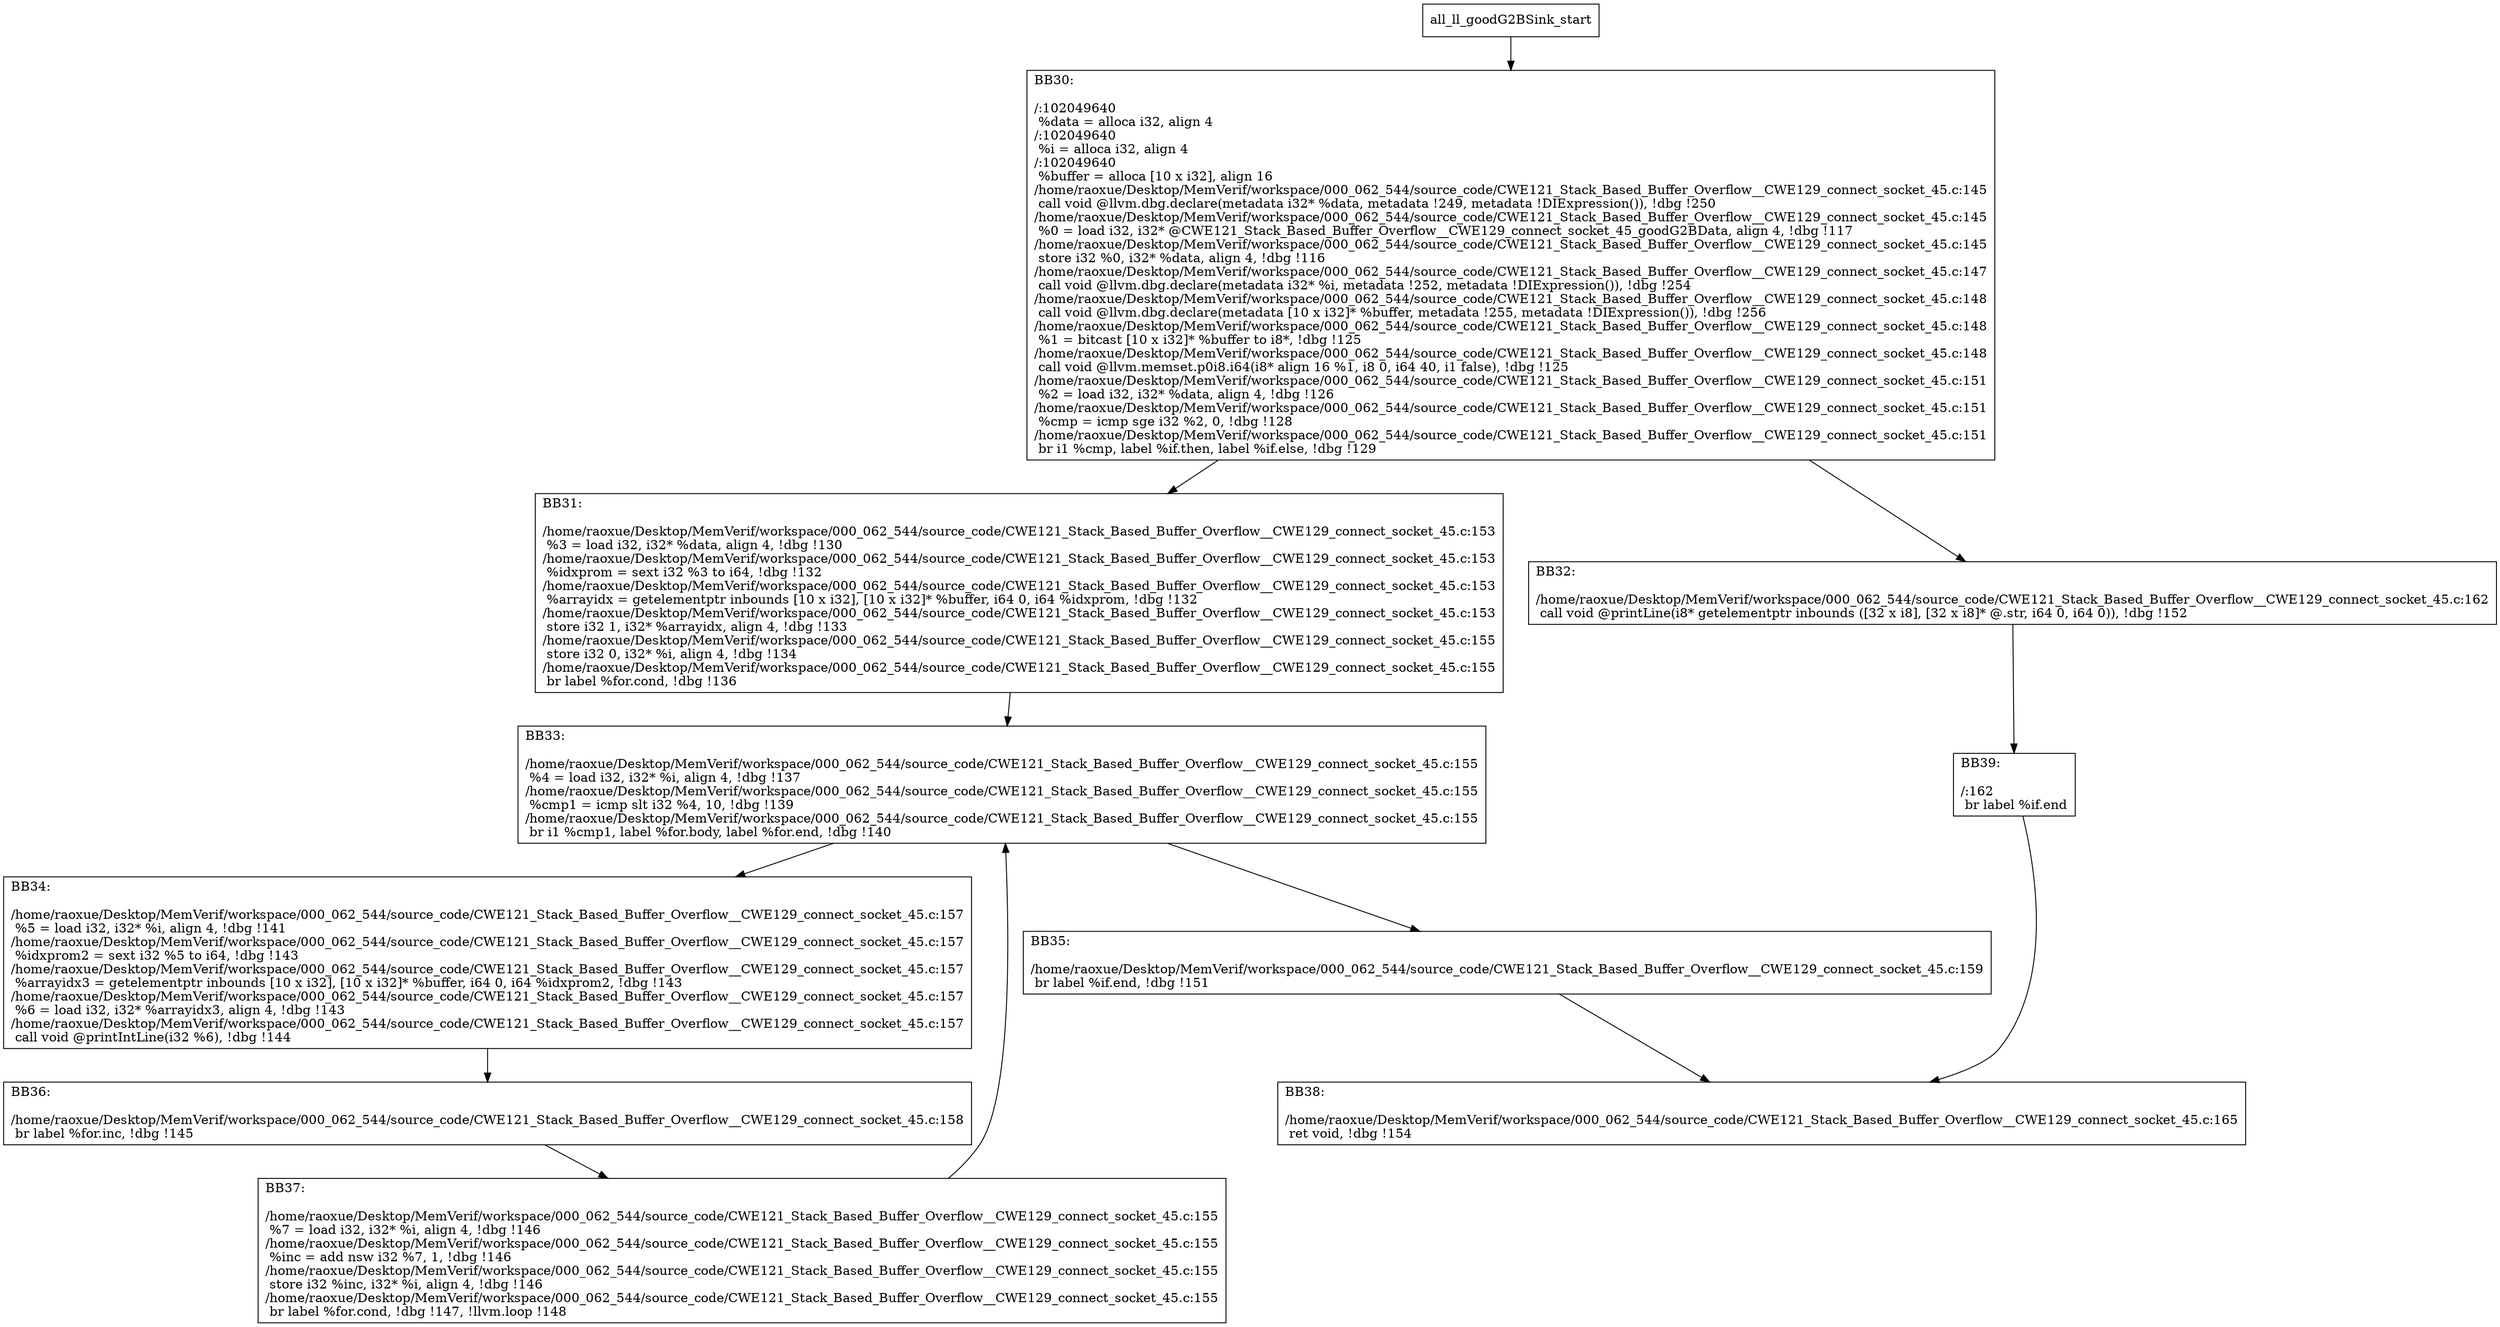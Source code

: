 digraph "CFG for'all_ll_goodG2BSink' function" {
	BBall_ll_goodG2BSink_start[shape=record,label="{all_ll_goodG2BSink_start}"];
	BBall_ll_goodG2BSink_start-> all_ll_goodG2BSinkBB30;
	all_ll_goodG2BSinkBB30 [shape=record, label="{BB30:\l\l/:102049640\l
  %data = alloca i32, align 4\l
/:102049640\l
  %i = alloca i32, align 4\l
/:102049640\l
  %buffer = alloca [10 x i32], align 16\l
/home/raoxue/Desktop/MemVerif/workspace/000_062_544/source_code/CWE121_Stack_Based_Buffer_Overflow__CWE129_connect_socket_45.c:145\l
  call void @llvm.dbg.declare(metadata i32* %data, metadata !249, metadata !DIExpression()), !dbg !250\l
/home/raoxue/Desktop/MemVerif/workspace/000_062_544/source_code/CWE121_Stack_Based_Buffer_Overflow__CWE129_connect_socket_45.c:145\l
  %0 = load i32, i32* @CWE121_Stack_Based_Buffer_Overflow__CWE129_connect_socket_45_goodG2BData, align 4, !dbg !117\l
/home/raoxue/Desktop/MemVerif/workspace/000_062_544/source_code/CWE121_Stack_Based_Buffer_Overflow__CWE129_connect_socket_45.c:145\l
  store i32 %0, i32* %data, align 4, !dbg !116\l
/home/raoxue/Desktop/MemVerif/workspace/000_062_544/source_code/CWE121_Stack_Based_Buffer_Overflow__CWE129_connect_socket_45.c:147\l
  call void @llvm.dbg.declare(metadata i32* %i, metadata !252, metadata !DIExpression()), !dbg !254\l
/home/raoxue/Desktop/MemVerif/workspace/000_062_544/source_code/CWE121_Stack_Based_Buffer_Overflow__CWE129_connect_socket_45.c:148\l
  call void @llvm.dbg.declare(metadata [10 x i32]* %buffer, metadata !255, metadata !DIExpression()), !dbg !256\l
/home/raoxue/Desktop/MemVerif/workspace/000_062_544/source_code/CWE121_Stack_Based_Buffer_Overflow__CWE129_connect_socket_45.c:148\l
  %1 = bitcast [10 x i32]* %buffer to i8*, !dbg !125\l
/home/raoxue/Desktop/MemVerif/workspace/000_062_544/source_code/CWE121_Stack_Based_Buffer_Overflow__CWE129_connect_socket_45.c:148\l
  call void @llvm.memset.p0i8.i64(i8* align 16 %1, i8 0, i64 40, i1 false), !dbg !125\l
/home/raoxue/Desktop/MemVerif/workspace/000_062_544/source_code/CWE121_Stack_Based_Buffer_Overflow__CWE129_connect_socket_45.c:151\l
  %2 = load i32, i32* %data, align 4, !dbg !126\l
/home/raoxue/Desktop/MemVerif/workspace/000_062_544/source_code/CWE121_Stack_Based_Buffer_Overflow__CWE129_connect_socket_45.c:151\l
  %cmp = icmp sge i32 %2, 0, !dbg !128\l
/home/raoxue/Desktop/MemVerif/workspace/000_062_544/source_code/CWE121_Stack_Based_Buffer_Overflow__CWE129_connect_socket_45.c:151\l
  br i1 %cmp, label %if.then, label %if.else, !dbg !129\l
}"];
	all_ll_goodG2BSinkBB30-> all_ll_goodG2BSinkBB31;
	all_ll_goodG2BSinkBB30-> all_ll_goodG2BSinkBB32;
	all_ll_goodG2BSinkBB31 [shape=record, label="{BB31:\l\l/home/raoxue/Desktop/MemVerif/workspace/000_062_544/source_code/CWE121_Stack_Based_Buffer_Overflow__CWE129_connect_socket_45.c:153\l
  %3 = load i32, i32* %data, align 4, !dbg !130\l
/home/raoxue/Desktop/MemVerif/workspace/000_062_544/source_code/CWE121_Stack_Based_Buffer_Overflow__CWE129_connect_socket_45.c:153\l
  %idxprom = sext i32 %3 to i64, !dbg !132\l
/home/raoxue/Desktop/MemVerif/workspace/000_062_544/source_code/CWE121_Stack_Based_Buffer_Overflow__CWE129_connect_socket_45.c:153\l
  %arrayidx = getelementptr inbounds [10 x i32], [10 x i32]* %buffer, i64 0, i64 %idxprom, !dbg !132\l
/home/raoxue/Desktop/MemVerif/workspace/000_062_544/source_code/CWE121_Stack_Based_Buffer_Overflow__CWE129_connect_socket_45.c:153\l
  store i32 1, i32* %arrayidx, align 4, !dbg !133\l
/home/raoxue/Desktop/MemVerif/workspace/000_062_544/source_code/CWE121_Stack_Based_Buffer_Overflow__CWE129_connect_socket_45.c:155\l
  store i32 0, i32* %i, align 4, !dbg !134\l
/home/raoxue/Desktop/MemVerif/workspace/000_062_544/source_code/CWE121_Stack_Based_Buffer_Overflow__CWE129_connect_socket_45.c:155\l
  br label %for.cond, !dbg !136\l
}"];
	all_ll_goodG2BSinkBB31-> all_ll_goodG2BSinkBB33;
	all_ll_goodG2BSinkBB33 [shape=record, label="{BB33:\l\l/home/raoxue/Desktop/MemVerif/workspace/000_062_544/source_code/CWE121_Stack_Based_Buffer_Overflow__CWE129_connect_socket_45.c:155\l
  %4 = load i32, i32* %i, align 4, !dbg !137\l
/home/raoxue/Desktop/MemVerif/workspace/000_062_544/source_code/CWE121_Stack_Based_Buffer_Overflow__CWE129_connect_socket_45.c:155\l
  %cmp1 = icmp slt i32 %4, 10, !dbg !139\l
/home/raoxue/Desktop/MemVerif/workspace/000_062_544/source_code/CWE121_Stack_Based_Buffer_Overflow__CWE129_connect_socket_45.c:155\l
  br i1 %cmp1, label %for.body, label %for.end, !dbg !140\l
}"];
	all_ll_goodG2BSinkBB33-> all_ll_goodG2BSinkBB34;
	all_ll_goodG2BSinkBB33-> all_ll_goodG2BSinkBB35;
	all_ll_goodG2BSinkBB34 [shape=record, label="{BB34:\l\l/home/raoxue/Desktop/MemVerif/workspace/000_062_544/source_code/CWE121_Stack_Based_Buffer_Overflow__CWE129_connect_socket_45.c:157\l
  %5 = load i32, i32* %i, align 4, !dbg !141\l
/home/raoxue/Desktop/MemVerif/workspace/000_062_544/source_code/CWE121_Stack_Based_Buffer_Overflow__CWE129_connect_socket_45.c:157\l
  %idxprom2 = sext i32 %5 to i64, !dbg !143\l
/home/raoxue/Desktop/MemVerif/workspace/000_062_544/source_code/CWE121_Stack_Based_Buffer_Overflow__CWE129_connect_socket_45.c:157\l
  %arrayidx3 = getelementptr inbounds [10 x i32], [10 x i32]* %buffer, i64 0, i64 %idxprom2, !dbg !143\l
/home/raoxue/Desktop/MemVerif/workspace/000_062_544/source_code/CWE121_Stack_Based_Buffer_Overflow__CWE129_connect_socket_45.c:157\l
  %6 = load i32, i32* %arrayidx3, align 4, !dbg !143\l
/home/raoxue/Desktop/MemVerif/workspace/000_062_544/source_code/CWE121_Stack_Based_Buffer_Overflow__CWE129_connect_socket_45.c:157\l
  call void @printIntLine(i32 %6), !dbg !144\l
}"];
	all_ll_goodG2BSinkBB34-> all_ll_goodG2BSinkBB36;
	all_ll_goodG2BSinkBB36 [shape=record, label="{BB36:\l\l/home/raoxue/Desktop/MemVerif/workspace/000_062_544/source_code/CWE121_Stack_Based_Buffer_Overflow__CWE129_connect_socket_45.c:158\l
  br label %for.inc, !dbg !145\l
}"];
	all_ll_goodG2BSinkBB36-> all_ll_goodG2BSinkBB37;
	all_ll_goodG2BSinkBB37 [shape=record, label="{BB37:\l\l/home/raoxue/Desktop/MemVerif/workspace/000_062_544/source_code/CWE121_Stack_Based_Buffer_Overflow__CWE129_connect_socket_45.c:155\l
  %7 = load i32, i32* %i, align 4, !dbg !146\l
/home/raoxue/Desktop/MemVerif/workspace/000_062_544/source_code/CWE121_Stack_Based_Buffer_Overflow__CWE129_connect_socket_45.c:155\l
  %inc = add nsw i32 %7, 1, !dbg !146\l
/home/raoxue/Desktop/MemVerif/workspace/000_062_544/source_code/CWE121_Stack_Based_Buffer_Overflow__CWE129_connect_socket_45.c:155\l
  store i32 %inc, i32* %i, align 4, !dbg !146\l
/home/raoxue/Desktop/MemVerif/workspace/000_062_544/source_code/CWE121_Stack_Based_Buffer_Overflow__CWE129_connect_socket_45.c:155\l
  br label %for.cond, !dbg !147, !llvm.loop !148\l
}"];
	all_ll_goodG2BSinkBB37-> all_ll_goodG2BSinkBB33;
	all_ll_goodG2BSinkBB35 [shape=record, label="{BB35:\l\l/home/raoxue/Desktop/MemVerif/workspace/000_062_544/source_code/CWE121_Stack_Based_Buffer_Overflow__CWE129_connect_socket_45.c:159\l
  br label %if.end, !dbg !151\l
}"];
	all_ll_goodG2BSinkBB35-> all_ll_goodG2BSinkBB38;
	all_ll_goodG2BSinkBB32 [shape=record, label="{BB32:\l\l/home/raoxue/Desktop/MemVerif/workspace/000_062_544/source_code/CWE121_Stack_Based_Buffer_Overflow__CWE129_connect_socket_45.c:162\l
  call void @printLine(i8* getelementptr inbounds ([32 x i8], [32 x i8]* @.str, i64 0, i64 0)), !dbg !152\l
}"];
	all_ll_goodG2BSinkBB32-> all_ll_goodG2BSinkBB39;
	all_ll_goodG2BSinkBB39 [shape=record, label="{BB39:\l\l/:162\l
  br label %if.end\l
}"];
	all_ll_goodG2BSinkBB39-> all_ll_goodG2BSinkBB38;
	all_ll_goodG2BSinkBB38 [shape=record, label="{BB38:\l\l/home/raoxue/Desktop/MemVerif/workspace/000_062_544/source_code/CWE121_Stack_Based_Buffer_Overflow__CWE129_connect_socket_45.c:165\l
  ret void, !dbg !154\l
}"];
}
